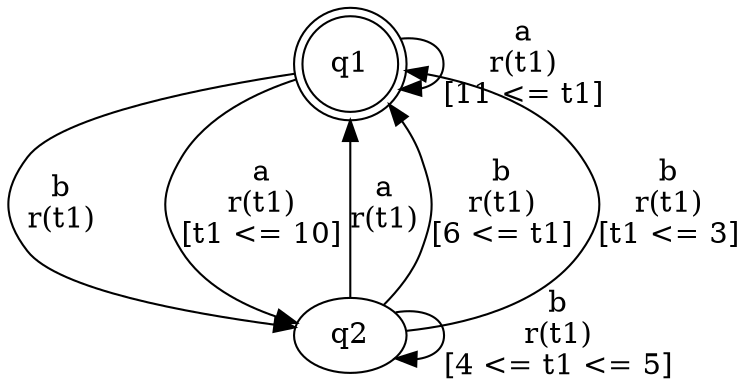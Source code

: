 digraph "tests_1/test6/solution203/solution" {
	q1[label=q1 shape=doublecircle]
	q2[label=q2]
	q1 -> q2[label="b\nr(t1)\n"]
	q2 -> q1[label="a\nr(t1)\n"]
	q2 -> q1[label="b\nr(t1)\n[6 <= t1]"]
	q2 -> q2[label="b\nr(t1)\n[4 <= t1 <= 5]"]
	q2 -> q1[label="b\nr(t1)\n[t1 <= 3]"]
	q1 -> q2[label="a\nr(t1)\n[t1 <= 10]"]
	q1 -> q1[label="a\nr(t1)\n[11 <= t1]"]
}
